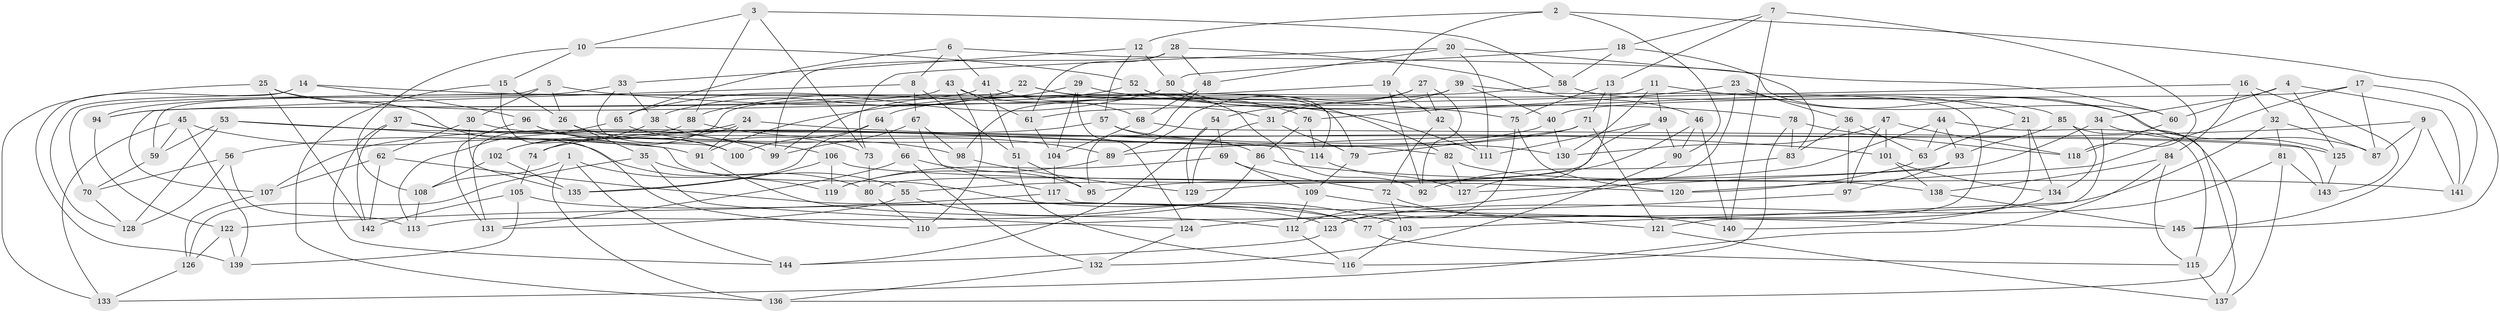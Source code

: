 // Generated by graph-tools (version 1.1) at 2025/16/03/09/25 04:16:12]
// undirected, 145 vertices, 290 edges
graph export_dot {
graph [start="1"]
  node [color=gray90,style=filled];
  1;
  2;
  3;
  4;
  5;
  6;
  7;
  8;
  9;
  10;
  11;
  12;
  13;
  14;
  15;
  16;
  17;
  18;
  19;
  20;
  21;
  22;
  23;
  24;
  25;
  26;
  27;
  28;
  29;
  30;
  31;
  32;
  33;
  34;
  35;
  36;
  37;
  38;
  39;
  40;
  41;
  42;
  43;
  44;
  45;
  46;
  47;
  48;
  49;
  50;
  51;
  52;
  53;
  54;
  55;
  56;
  57;
  58;
  59;
  60;
  61;
  62;
  63;
  64;
  65;
  66;
  67;
  68;
  69;
  70;
  71;
  72;
  73;
  74;
  75;
  76;
  77;
  78;
  79;
  80;
  81;
  82;
  83;
  84;
  85;
  86;
  87;
  88;
  89;
  90;
  91;
  92;
  93;
  94;
  95;
  96;
  97;
  98;
  99;
  100;
  101;
  102;
  103;
  104;
  105;
  106;
  107;
  108;
  109;
  110;
  111;
  112;
  113;
  114;
  115;
  116;
  117;
  118;
  119;
  120;
  121;
  122;
  123;
  124;
  125;
  126;
  127;
  128;
  129;
  130;
  131;
  132;
  133;
  134;
  135;
  136;
  137;
  138;
  139;
  140;
  141;
  142;
  143;
  144;
  145;
  1 -- 144;
  1 -- 136;
  1 -- 108;
  1 -- 119;
  2 -- 12;
  2 -- 145;
  2 -- 19;
  2 -- 90;
  3 -- 10;
  3 -- 58;
  3 -- 73;
  3 -- 88;
  4 -- 60;
  4 -- 141;
  4 -- 34;
  4 -- 125;
  5 -- 75;
  5 -- 70;
  5 -- 26;
  5 -- 30;
  6 -- 60;
  6 -- 41;
  6 -- 8;
  6 -- 65;
  7 -- 18;
  7 -- 140;
  7 -- 13;
  7 -- 118;
  8 -- 67;
  8 -- 51;
  8 -- 107;
  9 -- 145;
  9 -- 87;
  9 -- 141;
  9 -- 89;
  10 -- 108;
  10 -- 52;
  10 -- 15;
  11 -- 21;
  11 -- 130;
  11 -- 98;
  11 -- 49;
  12 -- 33;
  12 -- 50;
  12 -- 57;
  13 -- 127;
  13 -- 75;
  13 -- 71;
  14 -- 128;
  14 -- 96;
  14 -- 111;
  14 -- 139;
  15 -- 26;
  15 -- 136;
  15 -- 110;
  16 -- 32;
  16 -- 61;
  16 -- 84;
  16 -- 143;
  17 -- 120;
  17 -- 40;
  17 -- 141;
  17 -- 87;
  18 -- 83;
  18 -- 50;
  18 -- 58;
  19 -- 91;
  19 -- 42;
  19 -- 92;
  20 -- 73;
  20 -- 60;
  20 -- 111;
  20 -- 48;
  21 -- 134;
  21 -- 63;
  21 -- 121;
  22 -- 79;
  22 -- 76;
  22 -- 38;
  22 -- 59;
  23 -- 76;
  23 -- 112;
  23 -- 36;
  23 -- 136;
  24 -- 102;
  24 -- 56;
  24 -- 101;
  24 -- 91;
  25 -- 31;
  25 -- 142;
  25 -- 133;
  25 -- 80;
  26 -- 100;
  26 -- 35;
  27 -- 89;
  27 -- 92;
  27 -- 42;
  27 -- 31;
  28 -- 48;
  28 -- 99;
  28 -- 46;
  28 -- 61;
  29 -- 78;
  29 -- 124;
  29 -- 99;
  29 -- 104;
  30 -- 135;
  30 -- 82;
  30 -- 62;
  31 -- 129;
  31 -- 79;
  32 -- 87;
  32 -- 81;
  32 -- 110;
  33 -- 100;
  33 -- 38;
  33 -- 94;
  34 -- 103;
  34 -- 125;
  34 -- 127;
  35 -- 124;
  35 -- 55;
  35 -- 126;
  36 -- 63;
  36 -- 97;
  36 -- 83;
  37 -- 144;
  37 -- 99;
  37 -- 142;
  37 -- 125;
  38 -- 98;
  38 -- 74;
  39 -- 40;
  39 -- 54;
  39 -- 102;
  39 -- 77;
  40 -- 74;
  40 -- 130;
  41 -- 51;
  41 -- 92;
  41 -- 94;
  42 -- 111;
  42 -- 72;
  43 -- 68;
  43 -- 110;
  43 -- 94;
  43 -- 61;
  44 -- 93;
  44 -- 115;
  44 -- 95;
  44 -- 63;
  45 -- 139;
  45 -- 59;
  45 -- 91;
  45 -- 133;
  46 -- 55;
  46 -- 90;
  46 -- 140;
  47 -- 97;
  47 -- 118;
  47 -- 130;
  47 -- 101;
  48 -- 95;
  48 -- 68;
  49 -- 111;
  49 -- 90;
  49 -- 80;
  50 -- 82;
  50 -- 65;
  51 -- 116;
  51 -- 95;
  52 -- 87;
  52 -- 88;
  52 -- 114;
  53 -- 114;
  53 -- 103;
  53 -- 128;
  53 -- 59;
  54 -- 144;
  54 -- 69;
  54 -- 129;
  55 -- 77;
  55 -- 131;
  56 -- 113;
  56 -- 128;
  56 -- 70;
  57 -- 130;
  57 -- 86;
  57 -- 107;
  58 -- 85;
  58 -- 64;
  59 -- 70;
  60 -- 118;
  61 -- 104;
  62 -- 107;
  62 -- 77;
  62 -- 142;
  63 -- 120;
  64 -- 135;
  64 -- 66;
  64 -- 100;
  65 -- 113;
  65 -- 73;
  66 -- 95;
  66 -- 131;
  66 -- 132;
  67 -- 117;
  67 -- 98;
  67 -- 99;
  68 -- 104;
  68 -- 143;
  69 -- 109;
  69 -- 72;
  69 -- 119;
  70 -- 128;
  71 -- 79;
  71 -- 121;
  71 -- 74;
  72 -- 140;
  72 -- 103;
  73 -- 80;
  74 -- 105;
  75 -- 120;
  75 -- 123;
  76 -- 114;
  76 -- 86;
  77 -- 115;
  78 -- 118;
  78 -- 116;
  78 -- 83;
  79 -- 109;
  80 -- 110;
  81 -- 137;
  81 -- 123;
  81 -- 143;
  82 -- 138;
  82 -- 127;
  83 -- 92;
  84 -- 115;
  84 -- 133;
  84 -- 138;
  85 -- 134;
  85 -- 93;
  85 -- 137;
  86 -- 113;
  86 -- 141;
  88 -- 131;
  88 -- 89;
  89 -- 119;
  90 -- 132;
  91 -- 112;
  93 -- 129;
  93 -- 97;
  94 -- 122;
  96 -- 100;
  96 -- 131;
  96 -- 106;
  97 -- 124;
  98 -- 129;
  101 -- 138;
  101 -- 134;
  102 -- 135;
  102 -- 108;
  103 -- 116;
  104 -- 117;
  105 -- 123;
  105 -- 142;
  105 -- 139;
  106 -- 119;
  106 -- 135;
  106 -- 120;
  107 -- 126;
  108 -- 113;
  109 -- 121;
  109 -- 112;
  112 -- 116;
  114 -- 127;
  115 -- 137;
  117 -- 145;
  117 -- 122;
  121 -- 137;
  122 -- 126;
  122 -- 139;
  123 -- 144;
  124 -- 132;
  125 -- 143;
  126 -- 133;
  132 -- 136;
  134 -- 140;
  138 -- 145;
}
